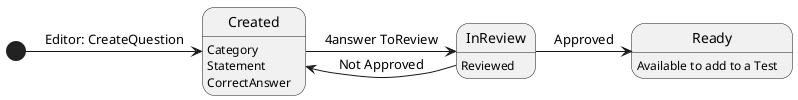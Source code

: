 @startuml QuestionStates

state Created
state InReview
state Ready

Created :  Category
Created : Statement
Created : CorrectAnswer

InReview : Reviewed

Ready : Available to add to a Test

[*] -> Created : Editor: CreateQuestion
Created -> InReview : 4answer ToReview
InReview -> Created : Not Approved
InReview -> Ready : Approved


@enduml